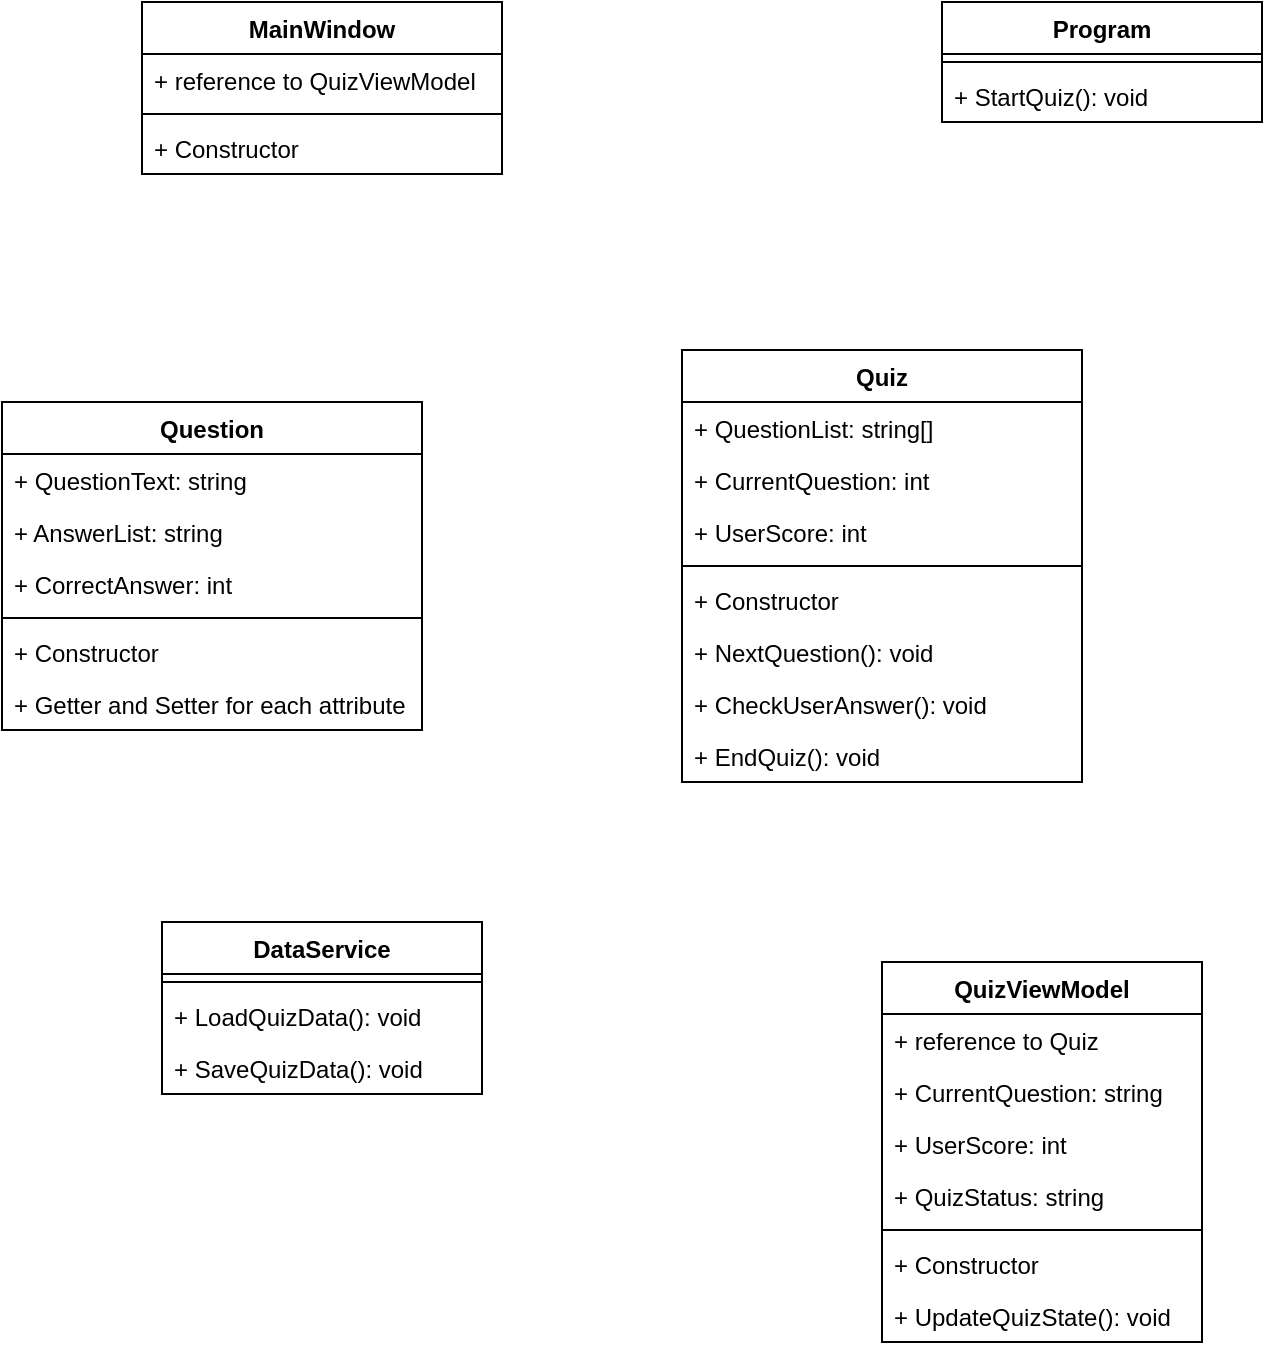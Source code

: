 <mxfile version="20.8.10" type="github">
  <diagram id="C5RBs43oDa-KdzZeNtuy" name="Page-1">
    <mxGraphModel dx="1434" dy="834" grid="1" gridSize="10" guides="1" tooltips="1" connect="1" arrows="1" fold="1" page="1" pageScale="1" pageWidth="827" pageHeight="1169" math="0" shadow="0">
      <root>
        <mxCell id="WIyWlLk6GJQsqaUBKTNV-0" />
        <mxCell id="WIyWlLk6GJQsqaUBKTNV-1" parent="WIyWlLk6GJQsqaUBKTNV-0" />
        <mxCell id="dqx_c1S0qKRoPGkQ0xFw-1" value="MainWindow" style="swimlane;fontStyle=1;align=center;verticalAlign=top;childLayout=stackLayout;horizontal=1;startSize=26;horizontalStack=0;resizeParent=1;resizeParentMax=0;resizeLast=0;collapsible=1;marginBottom=0;" vertex="1" parent="WIyWlLk6GJQsqaUBKTNV-1">
          <mxGeometry x="120" y="110" width="180" height="86" as="geometry" />
        </mxCell>
        <mxCell id="dqx_c1S0qKRoPGkQ0xFw-2" value="+ reference to QuizViewModel" style="text;strokeColor=none;fillColor=none;align=left;verticalAlign=top;spacingLeft=4;spacingRight=4;overflow=hidden;rotatable=0;points=[[0,0.5],[1,0.5]];portConstraint=eastwest;" vertex="1" parent="dqx_c1S0qKRoPGkQ0xFw-1">
          <mxGeometry y="26" width="180" height="26" as="geometry" />
        </mxCell>
        <mxCell id="dqx_c1S0qKRoPGkQ0xFw-3" value="" style="line;strokeWidth=1;fillColor=none;align=left;verticalAlign=middle;spacingTop=-1;spacingLeft=3;spacingRight=3;rotatable=0;labelPosition=right;points=[];portConstraint=eastwest;strokeColor=inherit;" vertex="1" parent="dqx_c1S0qKRoPGkQ0xFw-1">
          <mxGeometry y="52" width="180" height="8" as="geometry" />
        </mxCell>
        <mxCell id="dqx_c1S0qKRoPGkQ0xFw-4" value="+ Constructor" style="text;strokeColor=none;fillColor=none;align=left;verticalAlign=top;spacingLeft=4;spacingRight=4;overflow=hidden;rotatable=0;points=[[0,0.5],[1,0.5]];portConstraint=eastwest;" vertex="1" parent="dqx_c1S0qKRoPGkQ0xFw-1">
          <mxGeometry y="60" width="180" height="26" as="geometry" />
        </mxCell>
        <mxCell id="dqx_c1S0qKRoPGkQ0xFw-5" value="Program" style="swimlane;fontStyle=1;align=center;verticalAlign=top;childLayout=stackLayout;horizontal=1;startSize=26;horizontalStack=0;resizeParent=1;resizeParentMax=0;resizeLast=0;collapsible=1;marginBottom=0;" vertex="1" parent="WIyWlLk6GJQsqaUBKTNV-1">
          <mxGeometry x="520" y="110" width="160" height="60" as="geometry" />
        </mxCell>
        <mxCell id="dqx_c1S0qKRoPGkQ0xFw-7" value="" style="line;strokeWidth=1;fillColor=none;align=left;verticalAlign=middle;spacingTop=-1;spacingLeft=3;spacingRight=3;rotatable=0;labelPosition=right;points=[];portConstraint=eastwest;strokeColor=inherit;" vertex="1" parent="dqx_c1S0qKRoPGkQ0xFw-5">
          <mxGeometry y="26" width="160" height="8" as="geometry" />
        </mxCell>
        <mxCell id="dqx_c1S0qKRoPGkQ0xFw-8" value="+ StartQuiz(): void" style="text;strokeColor=none;fillColor=none;align=left;verticalAlign=top;spacingLeft=4;spacingRight=4;overflow=hidden;rotatable=0;points=[[0,0.5],[1,0.5]];portConstraint=eastwest;" vertex="1" parent="dqx_c1S0qKRoPGkQ0xFw-5">
          <mxGeometry y="34" width="160" height="26" as="geometry" />
        </mxCell>
        <mxCell id="dqx_c1S0qKRoPGkQ0xFw-9" value="Question" style="swimlane;fontStyle=1;align=center;verticalAlign=top;childLayout=stackLayout;horizontal=1;startSize=26;horizontalStack=0;resizeParent=1;resizeParentMax=0;resizeLast=0;collapsible=1;marginBottom=0;" vertex="1" parent="WIyWlLk6GJQsqaUBKTNV-1">
          <mxGeometry x="50" y="310" width="210" height="164" as="geometry" />
        </mxCell>
        <mxCell id="dqx_c1S0qKRoPGkQ0xFw-10" value="+ QuestionText: string" style="text;strokeColor=none;fillColor=none;align=left;verticalAlign=top;spacingLeft=4;spacingRight=4;overflow=hidden;rotatable=0;points=[[0,0.5],[1,0.5]];portConstraint=eastwest;" vertex="1" parent="dqx_c1S0qKRoPGkQ0xFw-9">
          <mxGeometry y="26" width="210" height="26" as="geometry" />
        </mxCell>
        <mxCell id="dqx_c1S0qKRoPGkQ0xFw-25" value="+ AnswerList: string" style="text;strokeColor=none;fillColor=none;align=left;verticalAlign=top;spacingLeft=4;spacingRight=4;overflow=hidden;rotatable=0;points=[[0,0.5],[1,0.5]];portConstraint=eastwest;" vertex="1" parent="dqx_c1S0qKRoPGkQ0xFw-9">
          <mxGeometry y="52" width="210" height="26" as="geometry" />
        </mxCell>
        <mxCell id="dqx_c1S0qKRoPGkQ0xFw-30" value="+ CorrectAnswer: int" style="text;strokeColor=none;fillColor=none;align=left;verticalAlign=top;spacingLeft=4;spacingRight=4;overflow=hidden;rotatable=0;points=[[0,0.5],[1,0.5]];portConstraint=eastwest;" vertex="1" parent="dqx_c1S0qKRoPGkQ0xFw-9">
          <mxGeometry y="78" width="210" height="26" as="geometry" />
        </mxCell>
        <mxCell id="dqx_c1S0qKRoPGkQ0xFw-11" value="" style="line;strokeWidth=1;fillColor=none;align=left;verticalAlign=middle;spacingTop=-1;spacingLeft=3;spacingRight=3;rotatable=0;labelPosition=right;points=[];portConstraint=eastwest;strokeColor=inherit;" vertex="1" parent="dqx_c1S0qKRoPGkQ0xFw-9">
          <mxGeometry y="104" width="210" height="8" as="geometry" />
        </mxCell>
        <mxCell id="dqx_c1S0qKRoPGkQ0xFw-12" value="+ Constructor" style="text;strokeColor=none;fillColor=none;align=left;verticalAlign=top;spacingLeft=4;spacingRight=4;overflow=hidden;rotatable=0;points=[[0,0.5],[1,0.5]];portConstraint=eastwest;" vertex="1" parent="dqx_c1S0qKRoPGkQ0xFw-9">
          <mxGeometry y="112" width="210" height="26" as="geometry" />
        </mxCell>
        <mxCell id="dqx_c1S0qKRoPGkQ0xFw-31" value="+ Getter and Setter for each attribute" style="text;strokeColor=none;fillColor=none;align=left;verticalAlign=top;spacingLeft=4;spacingRight=4;overflow=hidden;rotatable=0;points=[[0,0.5],[1,0.5]];portConstraint=eastwest;" vertex="1" parent="dqx_c1S0qKRoPGkQ0xFw-9">
          <mxGeometry y="138" width="210" height="26" as="geometry" />
        </mxCell>
        <mxCell id="dqx_c1S0qKRoPGkQ0xFw-13" value="Quiz" style="swimlane;fontStyle=1;align=center;verticalAlign=top;childLayout=stackLayout;horizontal=1;startSize=26;horizontalStack=0;resizeParent=1;resizeParentMax=0;resizeLast=0;collapsible=1;marginBottom=0;" vertex="1" parent="WIyWlLk6GJQsqaUBKTNV-1">
          <mxGeometry x="390" y="284" width="200" height="216" as="geometry" />
        </mxCell>
        <mxCell id="dqx_c1S0qKRoPGkQ0xFw-14" value="+ QuestionList: string[]" style="text;strokeColor=none;fillColor=none;align=left;verticalAlign=top;spacingLeft=4;spacingRight=4;overflow=hidden;rotatable=0;points=[[0,0.5],[1,0.5]];portConstraint=eastwest;" vertex="1" parent="dqx_c1S0qKRoPGkQ0xFw-13">
          <mxGeometry y="26" width="200" height="26" as="geometry" />
        </mxCell>
        <mxCell id="dqx_c1S0qKRoPGkQ0xFw-32" value="+ CurrentQuestion: int" style="text;strokeColor=none;fillColor=none;align=left;verticalAlign=top;spacingLeft=4;spacingRight=4;overflow=hidden;rotatable=0;points=[[0,0.5],[1,0.5]];portConstraint=eastwest;" vertex="1" parent="dqx_c1S0qKRoPGkQ0xFw-13">
          <mxGeometry y="52" width="200" height="26" as="geometry" />
        </mxCell>
        <mxCell id="dqx_c1S0qKRoPGkQ0xFw-33" value="+ UserScore: int" style="text;strokeColor=none;fillColor=none;align=left;verticalAlign=top;spacingLeft=4;spacingRight=4;overflow=hidden;rotatable=0;points=[[0,0.5],[1,0.5]];portConstraint=eastwest;" vertex="1" parent="dqx_c1S0qKRoPGkQ0xFw-13">
          <mxGeometry y="78" width="200" height="26" as="geometry" />
        </mxCell>
        <mxCell id="dqx_c1S0qKRoPGkQ0xFw-15" value="" style="line;strokeWidth=1;fillColor=none;align=left;verticalAlign=middle;spacingTop=-1;spacingLeft=3;spacingRight=3;rotatable=0;labelPosition=right;points=[];portConstraint=eastwest;strokeColor=inherit;" vertex="1" parent="dqx_c1S0qKRoPGkQ0xFw-13">
          <mxGeometry y="104" width="200" height="8" as="geometry" />
        </mxCell>
        <mxCell id="dqx_c1S0qKRoPGkQ0xFw-16" value="+ Constructor " style="text;strokeColor=none;fillColor=none;align=left;verticalAlign=top;spacingLeft=4;spacingRight=4;overflow=hidden;rotatable=0;points=[[0,0.5],[1,0.5]];portConstraint=eastwest;" vertex="1" parent="dqx_c1S0qKRoPGkQ0xFw-13">
          <mxGeometry y="112" width="200" height="26" as="geometry" />
        </mxCell>
        <mxCell id="dqx_c1S0qKRoPGkQ0xFw-34" value="+ NextQuestion(): void" style="text;strokeColor=none;fillColor=none;align=left;verticalAlign=top;spacingLeft=4;spacingRight=4;overflow=hidden;rotatable=0;points=[[0,0.5],[1,0.5]];portConstraint=eastwest;" vertex="1" parent="dqx_c1S0qKRoPGkQ0xFw-13">
          <mxGeometry y="138" width="200" height="26" as="geometry" />
        </mxCell>
        <mxCell id="dqx_c1S0qKRoPGkQ0xFw-35" value="+ CheckUserAnswer(): void" style="text;strokeColor=none;fillColor=none;align=left;verticalAlign=top;spacingLeft=4;spacingRight=4;overflow=hidden;rotatable=0;points=[[0,0.5],[1,0.5]];portConstraint=eastwest;" vertex="1" parent="dqx_c1S0qKRoPGkQ0xFw-13">
          <mxGeometry y="164" width="200" height="26" as="geometry" />
        </mxCell>
        <mxCell id="dqx_c1S0qKRoPGkQ0xFw-36" value="+ EndQuiz(): void" style="text;strokeColor=none;fillColor=none;align=left;verticalAlign=top;spacingLeft=4;spacingRight=4;overflow=hidden;rotatable=0;points=[[0,0.5],[1,0.5]];portConstraint=eastwest;" vertex="1" parent="dqx_c1S0qKRoPGkQ0xFw-13">
          <mxGeometry y="190" width="200" height="26" as="geometry" />
        </mxCell>
        <mxCell id="dqx_c1S0qKRoPGkQ0xFw-17" value="DataService" style="swimlane;fontStyle=1;align=center;verticalAlign=top;childLayout=stackLayout;horizontal=1;startSize=26;horizontalStack=0;resizeParent=1;resizeParentMax=0;resizeLast=0;collapsible=1;marginBottom=0;" vertex="1" parent="WIyWlLk6GJQsqaUBKTNV-1">
          <mxGeometry x="130" y="570" width="160" height="86" as="geometry" />
        </mxCell>
        <mxCell id="dqx_c1S0qKRoPGkQ0xFw-19" value="" style="line;strokeWidth=1;fillColor=none;align=left;verticalAlign=middle;spacingTop=-1;spacingLeft=3;spacingRight=3;rotatable=0;labelPosition=right;points=[];portConstraint=eastwest;strokeColor=inherit;" vertex="1" parent="dqx_c1S0qKRoPGkQ0xFw-17">
          <mxGeometry y="26" width="160" height="8" as="geometry" />
        </mxCell>
        <mxCell id="dqx_c1S0qKRoPGkQ0xFw-20" value="+ LoadQuizData(): void" style="text;strokeColor=none;fillColor=none;align=left;verticalAlign=top;spacingLeft=4;spacingRight=4;overflow=hidden;rotatable=0;points=[[0,0.5],[1,0.5]];portConstraint=eastwest;" vertex="1" parent="dqx_c1S0qKRoPGkQ0xFw-17">
          <mxGeometry y="34" width="160" height="26" as="geometry" />
        </mxCell>
        <mxCell id="dqx_c1S0qKRoPGkQ0xFw-37" value="+ SaveQuizData(): void" style="text;strokeColor=none;fillColor=none;align=left;verticalAlign=top;spacingLeft=4;spacingRight=4;overflow=hidden;rotatable=0;points=[[0,0.5],[1,0.5]];portConstraint=eastwest;" vertex="1" parent="dqx_c1S0qKRoPGkQ0xFw-17">
          <mxGeometry y="60" width="160" height="26" as="geometry" />
        </mxCell>
        <mxCell id="dqx_c1S0qKRoPGkQ0xFw-21" value="QuizViewModel" style="swimlane;fontStyle=1;align=center;verticalAlign=top;childLayout=stackLayout;horizontal=1;startSize=26;horizontalStack=0;resizeParent=1;resizeParentMax=0;resizeLast=0;collapsible=1;marginBottom=0;" vertex="1" parent="WIyWlLk6GJQsqaUBKTNV-1">
          <mxGeometry x="490" y="590" width="160" height="190" as="geometry" />
        </mxCell>
        <mxCell id="dqx_c1S0qKRoPGkQ0xFw-22" value="+ reference to Quiz" style="text;strokeColor=none;fillColor=none;align=left;verticalAlign=top;spacingLeft=4;spacingRight=4;overflow=hidden;rotatable=0;points=[[0,0.5],[1,0.5]];portConstraint=eastwest;" vertex="1" parent="dqx_c1S0qKRoPGkQ0xFw-21">
          <mxGeometry y="26" width="160" height="26" as="geometry" />
        </mxCell>
        <mxCell id="dqx_c1S0qKRoPGkQ0xFw-39" value="+ CurrentQuestion: string" style="text;strokeColor=none;fillColor=none;align=left;verticalAlign=top;spacingLeft=4;spacingRight=4;overflow=hidden;rotatable=0;points=[[0,0.5],[1,0.5]];portConstraint=eastwest;" vertex="1" parent="dqx_c1S0qKRoPGkQ0xFw-21">
          <mxGeometry y="52" width="160" height="26" as="geometry" />
        </mxCell>
        <mxCell id="dqx_c1S0qKRoPGkQ0xFw-40" value="+ UserScore: int" style="text;strokeColor=none;fillColor=none;align=left;verticalAlign=top;spacingLeft=4;spacingRight=4;overflow=hidden;rotatable=0;points=[[0,0.5],[1,0.5]];portConstraint=eastwest;" vertex="1" parent="dqx_c1S0qKRoPGkQ0xFw-21">
          <mxGeometry y="78" width="160" height="26" as="geometry" />
        </mxCell>
        <mxCell id="dqx_c1S0qKRoPGkQ0xFw-41" value="+ QuizStatus: string" style="text;strokeColor=none;fillColor=none;align=left;verticalAlign=top;spacingLeft=4;spacingRight=4;overflow=hidden;rotatable=0;points=[[0,0.5],[1,0.5]];portConstraint=eastwest;" vertex="1" parent="dqx_c1S0qKRoPGkQ0xFw-21">
          <mxGeometry y="104" width="160" height="26" as="geometry" />
        </mxCell>
        <mxCell id="dqx_c1S0qKRoPGkQ0xFw-23" value="" style="line;strokeWidth=1;fillColor=none;align=left;verticalAlign=middle;spacingTop=-1;spacingLeft=3;spacingRight=3;rotatable=0;labelPosition=right;points=[];portConstraint=eastwest;strokeColor=inherit;" vertex="1" parent="dqx_c1S0qKRoPGkQ0xFw-21">
          <mxGeometry y="130" width="160" height="8" as="geometry" />
        </mxCell>
        <mxCell id="dqx_c1S0qKRoPGkQ0xFw-24" value="+ Constructor" style="text;strokeColor=none;fillColor=none;align=left;verticalAlign=top;spacingLeft=4;spacingRight=4;overflow=hidden;rotatable=0;points=[[0,0.5],[1,0.5]];portConstraint=eastwest;" vertex="1" parent="dqx_c1S0qKRoPGkQ0xFw-21">
          <mxGeometry y="138" width="160" height="26" as="geometry" />
        </mxCell>
        <mxCell id="dqx_c1S0qKRoPGkQ0xFw-38" value="+ UpdateQuizState(): void" style="text;strokeColor=none;fillColor=none;align=left;verticalAlign=top;spacingLeft=4;spacingRight=4;overflow=hidden;rotatable=0;points=[[0,0.5],[1,0.5]];portConstraint=eastwest;" vertex="1" parent="dqx_c1S0qKRoPGkQ0xFw-21">
          <mxGeometry y="164" width="160" height="26" as="geometry" />
        </mxCell>
      </root>
    </mxGraphModel>
  </diagram>
</mxfile>
